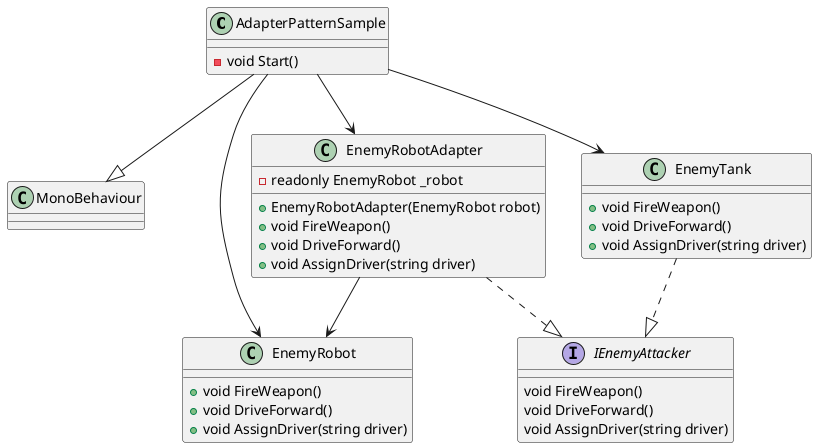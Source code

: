 ﻿@startuml

AdapterPatternSample --|> MonoBehaviour
AdapterPatternSample --> EnemyRobot
AdapterPatternSample --> EnemyTank
AdapterPatternSample --> EnemyRobotAdapter
EnemyRobotAdapter ..|> IEnemyAttacker
EnemyRobotAdapter --> EnemyRobot
EnemyTank ..|> IEnemyAttacker


class MonoBehaviour
class AdapterPatternSample{
-void Start()
}
class EnemyRobot{
+ void FireWeapon()
+ void DriveForward()
+ void AssignDriver(string driver)
}
class EnemyTank{
+ void FireWeapon()
+ void DriveForward()
+ void AssignDriver(string driver)
}
class EnemyRobotAdapter{
- readonly EnemyRobot _robot
+ EnemyRobotAdapter(EnemyRobot robot)
+ void FireWeapon()
+ void DriveForward()
+ void AssignDriver(string driver)
}
interface IEnemyAttacker{
void FireWeapon()
void DriveForward()
void AssignDriver(string driver)
}



@enduml